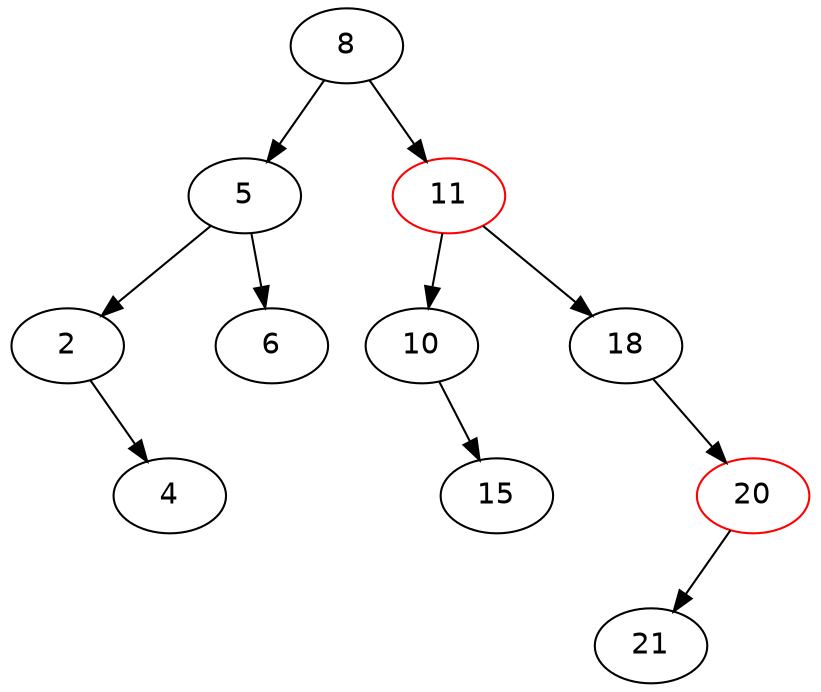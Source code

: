 digraph G {
	graph [fontname = "Helvetica"];
	node [fontname = "Helvetica"];
	edge [fontname = "Helvetica"];

	8 -> 5;
	m8 [label="", width=0.1, style=invis];
	8 -> m8 [style=invis];
	8 -> 11;
	{rank=same 5 -> m8 -> 11 [style=invis]};

	5 -> 2;
	m5 [label="", width=0.1, style=invis];
	5 -> m5 [style=invis];
	5 -> 6;
	{rank=same 2 -> m5 -> 6 [style=invis]};

	l2 [label="", width=0.1, style=invis];
	2 -> l2 [style=invis];
	m2 [label="", width=0.1, style=invis];
	2 -> m2 [style=invis];
	2 -> 4;
	{rank=same l2 -> m2 -> 4 [style=invis]};

	11 [color=red];
	11 -> 10;
	m11 [label="", width=0.1, style=invis];
	11 -> m11 [style=invis];
	11 -> 18;
	{rank=same 10 -> m11 -> 18 [style=invis]};

	l10 [label="", width=0.1, style=invis];
	10 -> l10 [style=invis];
	m10 [label="", width=0.1, style=invis];
	10 -> m10 [style=invis];
	10 -> 15;
	{rank=same l10 -> m10 -> 15 [style=invis]};

	l18 [label="", width=0.1, style=invis];
	18 -> l18 [style=invis];
	m18 [label="", width=0.1, style=invis];
	18 -> m18 [style=invis];
	18 -> 20;
	{rank=same l18 -> m18 -> 20 [style=invis]};

	20 [color=red];
	20 -> 21;
	m20 [label="", width=0.1, style=invis];
	20 -> m20 [style=invis];
	r20 [label="", width=0.1, style=invis];
	20 -> r20 [style=invis];
	{rank=same 21 -> m20 -> r20 [style=invis]};
}

